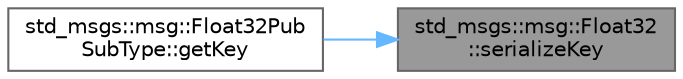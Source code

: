 digraph "std_msgs::msg::Float32::serializeKey"
{
 // INTERACTIVE_SVG=YES
 // LATEX_PDF_SIZE
  bgcolor="transparent";
  edge [fontname=Helvetica,fontsize=10,labelfontname=Helvetica,labelfontsize=10];
  node [fontname=Helvetica,fontsize=10,shape=box,height=0.2,width=0.4];
  rankdir="RL";
  Node1 [id="Node000001",label="std_msgs::msg::Float32\l::serializeKey",height=0.2,width=0.4,color="gray40", fillcolor="grey60", style="filled", fontcolor="black",tooltip="This function serializes the key members of an object using CDR serialization."];
  Node1 -> Node2 [id="edge1_Node000001_Node000002",dir="back",color="steelblue1",style="solid",tooltip=" "];
  Node2 [id="Node000002",label="std_msgs::msg::Float32Pub\lSubType::getKey",height=0.2,width=0.4,color="grey40", fillcolor="white", style="filled",URL="$d4/d19/classstd__msgs_1_1msg_1_1Float32PubSubType.html#a0d6995c4ba2ea135f52fda5098dd0ebc",tooltip=" "];
}
